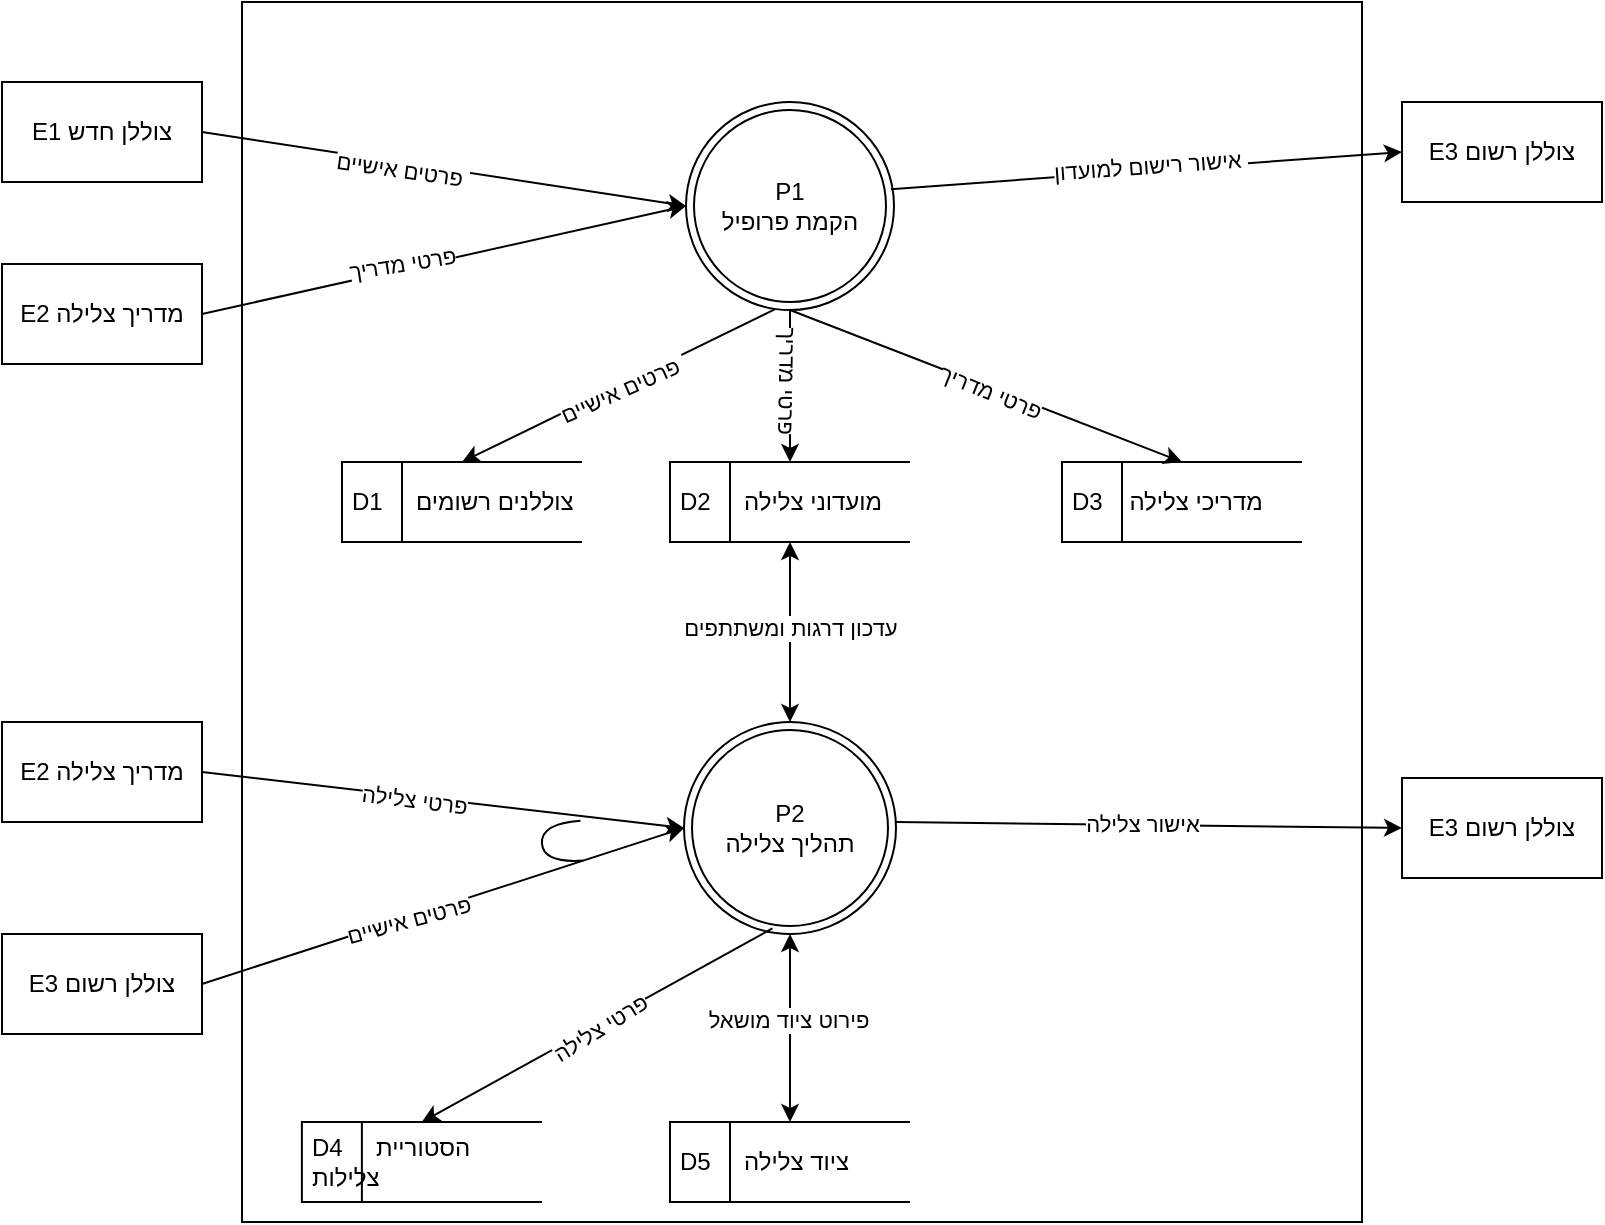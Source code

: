 <mxfile version="24.0.2" type="device" pages="2">
  <diagram name="Page-1" id="-UCn5nQuDjtqDQQbMB-X">
    <mxGraphModel dx="1687" dy="868" grid="1" gridSize="10" guides="1" tooltips="1" connect="1" arrows="1" fold="1" page="1" pageScale="1" pageWidth="827" pageHeight="1169" math="0" shadow="0">
      <root>
        <mxCell id="0" />
        <mxCell id="1" parent="0" />
        <mxCell id="4pds2H98Ex5HcxRLDDV_-26" value="" style="rounded=0;whiteSpace=wrap;html=1;" parent="1" vertex="1">
          <mxGeometry x="140" y="70" width="560" height="610" as="geometry" />
        </mxCell>
        <mxCell id="DQrcXs3wSmfXKR774hrH-3" value="E1 צוללן חדש" style="html=1;dashed=0;whiteSpace=wrap;" parent="1" vertex="1">
          <mxGeometry x="20" y="110" width="100" height="50" as="geometry" />
        </mxCell>
        <mxCell id="DQrcXs3wSmfXKR774hrH-4" value="E2 מדריך צלילה" style="html=1;dashed=0;whiteSpace=wrap;" parent="1" vertex="1">
          <mxGeometry x="20" y="201" width="100" height="50" as="geometry" />
        </mxCell>
        <mxCell id="DQrcXs3wSmfXKR774hrH-6" value="" style="endArrow=classic;html=1;rounded=0;exitX=1;exitY=0.5;exitDx=0;exitDy=0;entryX=0;entryY=0.5;entryDx=0;entryDy=0;" parent="1" source="DQrcXs3wSmfXKR774hrH-3" target="DQrcXs3wSmfXKR774hrH-13" edge="1">
          <mxGeometry width="50" height="50" relative="1" as="geometry">
            <mxPoint x="380" y="280" as="sourcePoint" />
            <mxPoint x="360" y="175" as="targetPoint" />
          </mxGeometry>
        </mxCell>
        <mxCell id="DQrcXs3wSmfXKR774hrH-8" value="פרטים אישיים&amp;nbsp;" style="edgeLabel;html=1;align=center;verticalAlign=middle;resizable=0;points=[];rotation=8;" parent="DQrcXs3wSmfXKR774hrH-6" vertex="1" connectable="0">
          <mxGeometry x="-0.387" y="-3" relative="1" as="geometry">
            <mxPoint x="26" y="4" as="offset" />
          </mxGeometry>
        </mxCell>
        <mxCell id="DQrcXs3wSmfXKR774hrH-7" value="" style="endArrow=classic;html=1;rounded=0;exitX=1;exitY=0.5;exitDx=0;exitDy=0;entryX=0;entryY=0.5;entryDx=0;entryDy=0;" parent="1" source="DQrcXs3wSmfXKR774hrH-4" target="DQrcXs3wSmfXKR774hrH-13" edge="1">
          <mxGeometry width="50" height="50" relative="1" as="geometry">
            <mxPoint x="380" y="280" as="sourcePoint" />
            <mxPoint x="345" y="175" as="targetPoint" />
          </mxGeometry>
        </mxCell>
        <mxCell id="DQrcXs3wSmfXKR774hrH-18" value="פרטי מדריך" style="edgeLabel;html=1;align=center;verticalAlign=middle;resizable=0;points=[];rotation=-9;" parent="DQrcXs3wSmfXKR774hrH-7" vertex="1" connectable="0">
          <mxGeometry x="-0.228" y="-1" relative="1" as="geometry">
            <mxPoint x="6" y="-5" as="offset" />
          </mxGeometry>
        </mxCell>
        <mxCell id="DQrcXs3wSmfXKR774hrH-11" value="D1&amp;nbsp; &amp;nbsp; &amp;nbsp;צוללנים רשומים" style="html=1;dashed=0;whiteSpace=wrap;shape=mxgraph.dfd.dataStoreID;align=left;spacingLeft=3;points=[[0,0],[0.5,0],[1,0],[0,0.5],[1,0.5],[0,1],[0.5,1],[1,1]];" parent="1" vertex="1">
          <mxGeometry x="190" y="300" width="120" height="40" as="geometry" />
        </mxCell>
        <mxCell id="DQrcXs3wSmfXKR774hrH-13" value="P1&lt;br style=&quot;border-color: var(--border-color);&quot;&gt;הקמת פרופיל" style="ellipse;shape=doubleEllipse;html=1;dashed=0;whiteSpace=wrap;aspect=fixed;" parent="1" vertex="1">
          <mxGeometry x="362" y="120" width="104" height="104" as="geometry" />
        </mxCell>
        <mxCell id="DQrcXs3wSmfXKR774hrH-14" value="" style="endArrow=classic;html=1;rounded=0;exitX=0.426;exitY=0.997;exitDx=0;exitDy=0;entryX=0.5;entryY=0;entryDx=0;entryDy=0;exitPerimeter=0;" parent="1" source="DQrcXs3wSmfXKR774hrH-13" target="DQrcXs3wSmfXKR774hrH-11" edge="1">
          <mxGeometry width="50" height="50" relative="1" as="geometry">
            <mxPoint x="330" y="280" as="sourcePoint" />
            <mxPoint x="380" y="230" as="targetPoint" />
          </mxGeometry>
        </mxCell>
        <mxCell id="DQrcXs3wSmfXKR774hrH-25" value="פרטים אישיים&amp;nbsp;" style="edgeLabel;html=1;align=center;verticalAlign=middle;resizable=0;points=[];rotation=-24;" parent="DQrcXs3wSmfXKR774hrH-14" vertex="1" connectable="0">
          <mxGeometry x="-0.008" y="2" relative="1" as="geometry">
            <mxPoint as="offset" />
          </mxGeometry>
        </mxCell>
        <mxCell id="DQrcXs3wSmfXKR774hrH-15" value="D3&amp;nbsp; &amp;nbsp; מדריכי צלילה" style="html=1;dashed=0;whiteSpace=wrap;shape=mxgraph.dfd.dataStoreID;align=left;spacingLeft=3;points=[[0,0],[0.5,0],[1,0],[0,0.5],[1,0.5],[0,1],[0.5,1],[1,1]];" parent="1" vertex="1">
          <mxGeometry x="550" y="300" width="120" height="40" as="geometry" />
        </mxCell>
        <mxCell id="DQrcXs3wSmfXKR774hrH-16" value="" style="endArrow=classic;html=1;rounded=0;entryX=0.5;entryY=0;entryDx=0;entryDy=0;exitX=0.5;exitY=1;exitDx=0;exitDy=0;" parent="1" source="DQrcXs3wSmfXKR774hrH-13" target="DQrcXs3wSmfXKR774hrH-15" edge="1">
          <mxGeometry width="50" height="50" relative="1" as="geometry">
            <mxPoint x="420" y="230" as="sourcePoint" />
            <mxPoint x="420" y="230" as="targetPoint" />
          </mxGeometry>
        </mxCell>
        <mxCell id="DQrcXs3wSmfXKR774hrH-26" value="פרטי מדריך" style="edgeLabel;html=1;align=center;verticalAlign=middle;resizable=0;points=[];rotation=22;" parent="DQrcXs3wSmfXKR774hrH-16" vertex="1" connectable="0">
          <mxGeometry x="0.027" y="-2" relative="1" as="geometry">
            <mxPoint as="offset" />
          </mxGeometry>
        </mxCell>
        <mxCell id="DQrcXs3wSmfXKR774hrH-19" value="E3 צוללן רשום" style="html=1;dashed=0;whiteSpace=wrap;" parent="1" vertex="1">
          <mxGeometry x="720" y="120" width="100" height="50" as="geometry" />
        </mxCell>
        <mxCell id="DQrcXs3wSmfXKR774hrH-21" value="" style="endArrow=classic;html=1;rounded=0;entryX=0;entryY=0.5;entryDx=0;entryDy=0;exitX=0.985;exitY=0.419;exitDx=0;exitDy=0;exitPerimeter=0;" parent="1" source="DQrcXs3wSmfXKR774hrH-13" target="DQrcXs3wSmfXKR774hrH-19" edge="1">
          <mxGeometry width="50" height="50" relative="1" as="geometry">
            <mxPoint x="470" y="170" as="sourcePoint" />
            <mxPoint x="516" y="130" as="targetPoint" />
          </mxGeometry>
        </mxCell>
        <mxCell id="DQrcXs3wSmfXKR774hrH-22" value="אישור רישום למועדון&amp;nbsp;" style="edgeLabel;html=1;align=center;verticalAlign=middle;resizable=0;points=[];rotation=-4;" parent="DQrcXs3wSmfXKR774hrH-21" vertex="1" connectable="0">
          <mxGeometry x="0.009" y="2" relative="1" as="geometry">
            <mxPoint as="offset" />
          </mxGeometry>
        </mxCell>
        <mxCell id="DQrcXs3wSmfXKR774hrH-23" value="D2&amp;nbsp; &amp;nbsp; &amp;nbsp;מועדוני צלילה" style="html=1;dashed=0;whiteSpace=wrap;shape=mxgraph.dfd.dataStoreID;align=left;spacingLeft=3;points=[[0,0],[0.5,0],[1,0],[0,0.5],[1,0.5],[0,1],[0.5,1],[1,1]];" parent="1" vertex="1">
          <mxGeometry x="354" y="300" width="120" height="40" as="geometry" />
        </mxCell>
        <mxCell id="DQrcXs3wSmfXKR774hrH-24" value="" style="endArrow=classic;html=1;rounded=0;exitX=0.5;exitY=1;exitDx=0;exitDy=0;entryX=0.5;entryY=0;entryDx=0;entryDy=0;" parent="1" source="DQrcXs3wSmfXKR774hrH-13" target="DQrcXs3wSmfXKR774hrH-23" edge="1">
          <mxGeometry width="50" height="50" relative="1" as="geometry">
            <mxPoint x="410" y="340" as="sourcePoint" />
            <mxPoint x="460" y="290" as="targetPoint" />
          </mxGeometry>
        </mxCell>
        <mxCell id="DQrcXs3wSmfXKR774hrH-27" value="פרטי מדריך" style="edgeLabel;html=1;align=center;verticalAlign=middle;resizable=0;points=[];rotation=91;" parent="DQrcXs3wSmfXKR774hrH-24" vertex="1" connectable="0">
          <mxGeometry x="-0.097" y="-1" relative="1" as="geometry">
            <mxPoint as="offset" />
          </mxGeometry>
        </mxCell>
        <mxCell id="DQrcXs3wSmfXKR774hrH-28" value="P2&lt;br&gt;תהליך צלילה" style="ellipse;shape=doubleEllipse;html=1;dashed=0;whiteSpace=wrap;aspect=fixed;" parent="1" vertex="1">
          <mxGeometry x="361" y="430" width="106" height="106" as="geometry" />
        </mxCell>
        <mxCell id="DQrcXs3wSmfXKR774hrH-29" value="E2 מדריך צלילה" style="html=1;dashed=0;whiteSpace=wrap;" parent="1" vertex="1">
          <mxGeometry x="20" y="430" width="100" height="50" as="geometry" />
        </mxCell>
        <mxCell id="DQrcXs3wSmfXKR774hrH-30" value="" style="endArrow=classic;html=1;rounded=0;exitX=1;exitY=0.5;exitDx=0;exitDy=0;entryX=0;entryY=0.5;entryDx=0;entryDy=0;" parent="1" source="DQrcXs3wSmfXKR774hrH-29" target="DQrcXs3wSmfXKR774hrH-28" edge="1">
          <mxGeometry width="50" height="50" relative="1" as="geometry">
            <mxPoint x="410" y="500" as="sourcePoint" />
            <mxPoint x="460" y="450" as="targetPoint" />
          </mxGeometry>
        </mxCell>
        <mxCell id="DQrcXs3wSmfXKR774hrH-31" value="פרטי צלילה" style="edgeLabel;html=1;align=center;verticalAlign=middle;resizable=0;points=[];rotation=7;" parent="DQrcXs3wSmfXKR774hrH-30" vertex="1" connectable="0">
          <mxGeometry x="-0.123" y="-1" relative="1" as="geometry">
            <mxPoint as="offset" />
          </mxGeometry>
        </mxCell>
        <mxCell id="DQrcXs3wSmfXKR774hrH-33" value="E3 צוללן רשום" style="html=1;dashed=0;whiteSpace=wrap;" parent="1" vertex="1">
          <mxGeometry x="20" y="536" width="100" height="50" as="geometry" />
        </mxCell>
        <mxCell id="DQrcXs3wSmfXKR774hrH-34" value="" style="endArrow=classic;html=1;rounded=0;exitX=1;exitY=0.5;exitDx=0;exitDy=0;entryX=0;entryY=0.5;entryDx=0;entryDy=0;" parent="1" source="DQrcXs3wSmfXKR774hrH-33" target="DQrcXs3wSmfXKR774hrH-28" edge="1">
          <mxGeometry width="50" height="50" relative="1" as="geometry">
            <mxPoint x="410" y="510" as="sourcePoint" />
            <mxPoint x="460" y="460" as="targetPoint" />
          </mxGeometry>
        </mxCell>
        <mxCell id="DQrcXs3wSmfXKR774hrH-35" value="פרטים אישיים" style="edgeLabel;html=1;align=center;verticalAlign=middle;resizable=0;points=[];rotation=-15;" parent="DQrcXs3wSmfXKR774hrH-34" vertex="1" connectable="0">
          <mxGeometry x="-0.147" y="-1" relative="1" as="geometry">
            <mxPoint as="offset" />
          </mxGeometry>
        </mxCell>
        <mxCell id="DQrcXs3wSmfXKR774hrH-37" value="" style="shape=requiredInterface;html=1;verticalLabelPosition=bottom;sketch=0;rotation=-184;" parent="1" vertex="1">
          <mxGeometry x="289.94" y="480" width="20.04" height="20" as="geometry" />
        </mxCell>
        <mxCell id="4pds2H98Ex5HcxRLDDV_-1" value="D4&amp;nbsp; &amp;nbsp; &amp;nbsp;הסטוריית צלילות" style="html=1;dashed=0;whiteSpace=wrap;shape=mxgraph.dfd.dataStoreID;align=left;spacingLeft=3;points=[[0,0],[0.5,0],[1,0],[0,0.5],[1,0.5],[0,1],[0.5,1],[1,1]];" parent="1" vertex="1">
          <mxGeometry x="169.94" y="630" width="120" height="40" as="geometry" />
        </mxCell>
        <mxCell id="4pds2H98Ex5HcxRLDDV_-2" value="" style="endArrow=classic;html=1;rounded=0;entryX=0.5;entryY=0;entryDx=0;entryDy=0;exitX=0.417;exitY=0.974;exitDx=0;exitDy=0;exitPerimeter=0;" parent="1" source="DQrcXs3wSmfXKR774hrH-28" target="4pds2H98Ex5HcxRLDDV_-1" edge="1">
          <mxGeometry width="50" height="50" relative="1" as="geometry">
            <mxPoint x="410" y="540" as="sourcePoint" />
            <mxPoint x="258" y="606" as="targetPoint" />
          </mxGeometry>
        </mxCell>
        <mxCell id="4pds2H98Ex5HcxRLDDV_-3" value="פרטי צלילה" style="edgeLabel;html=1;align=center;verticalAlign=middle;resizable=0;points=[];rotation=-32;" parent="4pds2H98Ex5HcxRLDDV_-2" vertex="1" connectable="0">
          <mxGeometry x="-0.008" y="2" relative="1" as="geometry">
            <mxPoint as="offset" />
          </mxGeometry>
        </mxCell>
        <mxCell id="4pds2H98Ex5HcxRLDDV_-7" value="E3 צוללן רשום" style="html=1;dashed=0;whiteSpace=wrap;" parent="1" vertex="1">
          <mxGeometry x="720" y="458" width="100" height="50" as="geometry" />
        </mxCell>
        <mxCell id="4pds2H98Ex5HcxRLDDV_-10" value="" style="endArrow=classic;html=1;rounded=0;exitX=1;exitY=0.5;exitDx=0;exitDy=0;entryX=0;entryY=0.5;entryDx=0;entryDy=0;" parent="1" target="4pds2H98Ex5HcxRLDDV_-7" edge="1">
          <mxGeometry width="50" height="50" relative="1" as="geometry">
            <mxPoint x="467" y="480" as="sourcePoint" />
            <mxPoint x="708" y="402" as="targetPoint" />
          </mxGeometry>
        </mxCell>
        <mxCell id="4pds2H98Ex5HcxRLDDV_-11" value="אישור צלילה" style="edgeLabel;html=1;align=center;verticalAlign=middle;resizable=0;points=[];rotation=0;" parent="4pds2H98Ex5HcxRLDDV_-10" vertex="1" connectable="0">
          <mxGeometry x="-0.147" y="-1" relative="1" as="geometry">
            <mxPoint x="15" y="-2" as="offset" />
          </mxGeometry>
        </mxCell>
        <mxCell id="4pds2H98Ex5HcxRLDDV_-13" value="D5&amp;nbsp; &amp;nbsp; &amp;nbsp;ציוד צלילה" style="html=1;dashed=0;whiteSpace=wrap;shape=mxgraph.dfd.dataStoreID;align=left;spacingLeft=3;points=[[0,0],[0.5,0],[1,0],[0,0.5],[1,0.5],[0,1],[0.5,1],[1,1]];" parent="1" vertex="1">
          <mxGeometry x="354" y="630" width="120" height="40" as="geometry" />
        </mxCell>
        <mxCell id="4pds2H98Ex5HcxRLDDV_-15" value="" style="endArrow=classic;html=1;rounded=0;exitX=0.5;exitY=1;exitDx=0;exitDy=0;entryX=0.5;entryY=0;entryDx=0;entryDy=0;startArrow=classic;startFill=1;" parent="1" source="DQrcXs3wSmfXKR774hrH-28" target="4pds2H98Ex5HcxRLDDV_-13" edge="1">
          <mxGeometry width="50" height="50" relative="1" as="geometry">
            <mxPoint x="420" y="540" as="sourcePoint" />
            <mxPoint x="420" y="610" as="targetPoint" />
          </mxGeometry>
        </mxCell>
        <mxCell id="4pds2H98Ex5HcxRLDDV_-16" value="פירוט ציוד מושאל" style="edgeLabel;html=1;align=center;verticalAlign=middle;resizable=0;points=[];rotation=0;" parent="4pds2H98Ex5HcxRLDDV_-15" vertex="1" connectable="0">
          <mxGeometry x="-0.097" y="-1" relative="1" as="geometry">
            <mxPoint as="offset" />
          </mxGeometry>
        </mxCell>
        <mxCell id="4pds2H98Ex5HcxRLDDV_-23" value="" style="endArrow=classic;startArrow=classic;html=1;rounded=0;entryX=0.5;entryY=1;entryDx=0;entryDy=0;exitX=0.5;exitY=0;exitDx=0;exitDy=0;" parent="1" source="DQrcXs3wSmfXKR774hrH-28" target="DQrcXs3wSmfXKR774hrH-23" edge="1">
          <mxGeometry width="50" height="50" relative="1" as="geometry">
            <mxPoint x="410" y="410" as="sourcePoint" />
            <mxPoint x="460" y="360" as="targetPoint" />
          </mxGeometry>
        </mxCell>
        <mxCell id="4pds2H98Ex5HcxRLDDV_-24" value="עדכון דרגות ומשתתפים" style="edgeLabel;html=1;align=center;verticalAlign=middle;resizable=0;points=[];" parent="4pds2H98Ex5HcxRLDDV_-23" vertex="1" connectable="0">
          <mxGeometry x="0.053" relative="1" as="geometry">
            <mxPoint as="offset" />
          </mxGeometry>
        </mxCell>
      </root>
    </mxGraphModel>
  </diagram>
  <diagram id="Hqu8msJAzEEMdLo91YuP" name="Page-2">
    <mxGraphModel dx="608" dy="736" grid="1" gridSize="10" guides="1" tooltips="1" connect="1" arrows="1" fold="1" page="1" pageScale="1" pageWidth="827" pageHeight="1169" math="0" shadow="0">
      <root>
        <mxCell id="0" />
        <mxCell id="1" parent="0" />
        <mxCell id="awyo337Vnl0du5oHOdpw-1" value="P1 תהליך הרשמה" style="ellipse;whiteSpace=wrap;html=1;aspect=fixed;" parent="1" vertex="1">
          <mxGeometry x="374" y="40" width="100" height="100" as="geometry" />
        </mxCell>
        <mxCell id="awyo337Vnl0du5oHOdpw-2" value="E1 צוללן חדש" style="rounded=0;whiteSpace=wrap;html=1;" parent="1" vertex="1">
          <mxGeometry x="20" y="40" width="120" height="40" as="geometry" />
        </mxCell>
        <mxCell id="dw5YINr4cFHAzQWnVFhv-3" value="" style="endArrow=classic;html=1;rounded=0;exitX=1;exitY=0.5;exitDx=0;exitDy=0;entryX=0;entryY=0.5;entryDx=0;entryDy=0;" parent="1" source="awyo337Vnl0du5oHOdpw-2" target="awyo337Vnl0du5oHOdpw-1" edge="1">
          <mxGeometry width="50" height="50" relative="1" as="geometry">
            <mxPoint x="400" y="260" as="sourcePoint" />
            <mxPoint x="450" y="210" as="targetPoint" />
          </mxGeometry>
        </mxCell>
        <mxCell id="dw5YINr4cFHAzQWnVFhv-4" value="פרטים אישיים להרשמה" style="edgeLabel;html=1;align=center;verticalAlign=middle;resizable=0;points=[];rotation=6;" parent="dw5YINr4cFHAzQWnVFhv-3" vertex="1" connectable="0">
          <mxGeometry x="0.001" y="1" relative="1" as="geometry">
            <mxPoint y="1" as="offset" />
          </mxGeometry>
        </mxCell>
        <mxCell id="obOX0hmDDAqqlDlY-XDz-1" value="D1&lt;span style=&quot;white-space: pre;&quot;&gt;&#x9;&lt;/span&gt;&amp;nbsp; &amp;nbsp;צוללנים&amp;nbsp; רשומים" style="html=1;dashed=0;whiteSpace=wrap;shape=mxgraph.dfd.dataStoreID;align=left;spacingLeft=3;points=[[0,0],[0.5,0],[1,0],[0,0.5],[1,0.5],[0,1],[0.5,1],[1,1]];" parent="1" vertex="1">
          <mxGeometry x="230" y="200" width="130" height="30" as="geometry" />
        </mxCell>
        <mxCell id="obOX0hmDDAqqlDlY-XDz-2" value="" style="endArrow=classic;html=1;rounded=0;exitX=0;exitY=1;exitDx=0;exitDy=0;entryX=0.5;entryY=0;entryDx=0;entryDy=0;" parent="1" source="awyo337Vnl0du5oHOdpw-1" target="obOX0hmDDAqqlDlY-XDz-1" edge="1">
          <mxGeometry width="50" height="50" relative="1" as="geometry">
            <mxPoint x="400" y="260" as="sourcePoint" />
            <mxPoint x="450" y="210" as="targetPoint" />
          </mxGeometry>
        </mxCell>
        <mxCell id="obOX0hmDDAqqlDlY-XDz-3" value="E2 צוללן רשום" style="rounded=0;whiteSpace=wrap;html=1;" parent="1" vertex="1">
          <mxGeometry x="720" y="40" width="120" height="40" as="geometry" />
        </mxCell>
        <mxCell id="obOX0hmDDAqqlDlY-XDz-4" value="" style="endArrow=classic;html=1;rounded=0;exitX=1;exitY=0.5;exitDx=0;exitDy=0;entryX=0;entryY=0.5;entryDx=0;entryDy=0;" parent="1" source="awyo337Vnl0du5oHOdpw-1" target="obOX0hmDDAqqlDlY-XDz-3" edge="1">
          <mxGeometry width="50" height="50" relative="1" as="geometry">
            <mxPoint x="400" y="260" as="sourcePoint" />
            <mxPoint x="450" y="210" as="targetPoint" />
          </mxGeometry>
        </mxCell>
        <mxCell id="obOX0hmDDAqqlDlY-XDz-5" value="P2 איתור מועדון צלילה" style="ellipse;whiteSpace=wrap;html=1;aspect=fixed;" parent="1" vertex="1">
          <mxGeometry x="366" y="250" width="116" height="116" as="geometry" />
        </mxCell>
        <mxCell id="obOX0hmDDAqqlDlY-XDz-6" value="D2&amp;nbsp; &amp;nbsp; &amp;nbsp;מאגר מועדוני צלילה" style="html=1;dashed=0;whiteSpace=wrap;shape=mxgraph.dfd.dataStoreID;align=left;spacingLeft=3;points=[[0,0],[0.5,0],[1,0],[0,0.5],[1,0.5],[0,1],[0.5,1],[1,1]];" parent="1" vertex="1">
          <mxGeometry x="170" y="410" width="130" height="30" as="geometry" />
        </mxCell>
        <mxCell id="obOX0hmDDAqqlDlY-XDz-7" value="E2 צוללן רשום" style="rounded=0;whiteSpace=wrap;html=1;" parent="1" vertex="1">
          <mxGeometry x="20" y="260" width="120" height="40" as="geometry" />
        </mxCell>
        <mxCell id="obOX0hmDDAqqlDlY-XDz-8" value="" style="endArrow=classic;html=1;rounded=0;entryX=0;entryY=0.5;entryDx=0;entryDy=0;" parent="1" target="obOX0hmDDAqqlDlY-XDz-5" edge="1">
          <mxGeometry width="50" height="50" relative="1" as="geometry">
            <mxPoint x="140" y="280" as="sourcePoint" />
            <mxPoint x="340" y="330" as="targetPoint" />
          </mxGeometry>
        </mxCell>
        <mxCell id="obOX0hmDDAqqlDlY-XDz-9" value="קריוטריונים&amp;nbsp;" style="edgeLabel;html=1;align=center;verticalAlign=middle;resizable=0;points=[];rotation=6;" parent="obOX0hmDDAqqlDlY-XDz-8" vertex="1" connectable="0">
          <mxGeometry x="0.001" y="1" relative="1" as="geometry">
            <mxPoint y="1" as="offset" />
          </mxGeometry>
        </mxCell>
        <mxCell id="obOX0hmDDAqqlDlY-XDz-11" value="" style="endArrow=classic;html=1;rounded=0;exitX=0.5;exitY=0;exitDx=0;exitDy=0;entryX=0;entryY=1;entryDx=0;entryDy=0;" parent="1" source="obOX0hmDDAqqlDlY-XDz-6" target="obOX0hmDDAqqlDlY-XDz-5" edge="1">
          <mxGeometry width="50" height="50" relative="1" as="geometry">
            <mxPoint x="400" y="260" as="sourcePoint" />
            <mxPoint x="450" y="210" as="targetPoint" />
          </mxGeometry>
        </mxCell>
        <mxCell id="dWzo7P3Hzhj5_TmsDCrT-5" value="מועדונים אופציונליים&amp;nbsp;" style="edgeLabel;html=1;align=center;verticalAlign=middle;resizable=0;points=[];" parent="obOX0hmDDAqqlDlY-XDz-11" vertex="1" connectable="0">
          <mxGeometry x="-0.018" y="-1" relative="1" as="geometry">
            <mxPoint as="offset" />
          </mxGeometry>
        </mxCell>
        <mxCell id="obOX0hmDDAqqlDlY-XDz-12" value="E2 צוללן רשום" style="rounded=0;whiteSpace=wrap;html=1;" parent="1" vertex="1">
          <mxGeometry x="720" y="270" width="120" height="40" as="geometry" />
        </mxCell>
        <mxCell id="obOX0hmDDAqqlDlY-XDz-13" value="" style="endArrow=classic;html=1;rounded=0;entryX=0;entryY=0.5;entryDx=0;entryDy=0;exitX=1;exitY=0.5;exitDx=0;exitDy=0;" parent="1" source="obOX0hmDDAqqlDlY-XDz-5" target="obOX0hmDDAqqlDlY-XDz-12" edge="1">
          <mxGeometry width="50" height="50" relative="1" as="geometry">
            <mxPoint x="520" y="338" as="sourcePoint" />
            <mxPoint x="708" y="338" as="targetPoint" />
          </mxGeometry>
        </mxCell>
        <mxCell id="obOX0hmDDAqqlDlY-XDz-14" value="פרטי מועדון נבחר" style="edgeLabel;html=1;align=center;verticalAlign=middle;resizable=0;points=[];rotation=-3;" parent="obOX0hmDDAqqlDlY-XDz-13" vertex="1" connectable="0">
          <mxGeometry x="0.001" y="1" relative="1" as="geometry">
            <mxPoint y="1" as="offset" />
          </mxGeometry>
        </mxCell>
        <mxCell id="YMXn2obzmGbNSlz5D5Mc-1" value="P3 רישום מדריך למועדון" style="ellipse;whiteSpace=wrap;html=1;aspect=fixed;" parent="1" vertex="1">
          <mxGeometry x="362" y="461" width="124" height="124" as="geometry" />
        </mxCell>
        <mxCell id="9_CTltzmbm_fO5QDI4uG-1" value="E3 מדריך צלילה" style="html=1;dashed=0;whiteSpace=wrap;" parent="1" vertex="1">
          <mxGeometry x="70" y="498" width="100" height="50" as="geometry" />
        </mxCell>
        <mxCell id="54mGcJePShkhoBTlmp3v-1" value="D3&amp;nbsp; &amp;nbsp; מדריכי צלילה" style="html=1;dashed=0;whiteSpace=wrap;shape=mxgraph.dfd.dataStoreID;align=left;spacingLeft=3;points=[[0,0],[0.5,0],[1,0],[0,0.5],[1,0.5],[0,1],[0.5,1],[1,1]];" parent="1" vertex="1">
          <mxGeometry x="254" y="650" width="120" height="30" as="geometry" />
        </mxCell>
        <mxCell id="54mGcJePShkhoBTlmp3v-2" value="D2&amp;nbsp; &amp;nbsp; &amp;nbsp;מאגר מועדוני צלילה" style="html=1;dashed=0;whiteSpace=wrap;shape=mxgraph.dfd.dataStoreID;align=left;spacingLeft=3;points=[[0,0],[0.5,0],[1,0],[0,0.5],[1,0.5],[0,1],[0.5,1],[1,1]];" parent="1" vertex="1">
          <mxGeometry x="410" y="650" width="130" height="30" as="geometry" />
        </mxCell>
        <mxCell id="54mGcJePShkhoBTlmp3v-3" value="" style="endArrow=classic;html=1;rounded=0;exitX=1;exitY=0.5;exitDx=0;exitDy=0;entryX=0;entryY=0.5;entryDx=0;entryDy=0;" parent="1" source="9_CTltzmbm_fO5QDI4uG-1" target="YMXn2obzmGbNSlz5D5Mc-1" edge="1">
          <mxGeometry width="50" height="50" relative="1" as="geometry">
            <mxPoint x="245" y="420" as="sourcePoint" />
            <mxPoint x="393" y="359" as="targetPoint" />
          </mxGeometry>
        </mxCell>
        <mxCell id="54mGcJePShkhoBTlmp3v-5" value="תאריך תחילה / סיום עבודה" style="edgeLabel;html=1;align=center;verticalAlign=middle;resizable=0;points=[];" parent="54mGcJePShkhoBTlmp3v-3" vertex="1" connectable="0">
          <mxGeometry x="-0.079" y="-5" relative="1" as="geometry">
            <mxPoint y="-5" as="offset" />
          </mxGeometry>
        </mxCell>
        <mxCell id="54mGcJePShkhoBTlmp3v-4" value="" style="endArrow=classic;html=1;rounded=0;entryX=0.5;entryY=0;entryDx=0;entryDy=0;exitX=0.735;exitY=0.937;exitDx=0;exitDy=0;exitPerimeter=0;" parent="1" source="YMXn2obzmGbNSlz5D5Mc-1" target="54mGcJePShkhoBTlmp3v-2" edge="1">
          <mxGeometry width="50" height="50" relative="1" as="geometry">
            <mxPoint x="450" y="590" as="sourcePoint" />
            <mxPoint x="372" y="533" as="targetPoint" />
          </mxGeometry>
        </mxCell>
        <mxCell id="dWzo7P3Hzhj5_TmsDCrT-3" value="פרטי מדריך" style="edgeLabel;html=1;align=center;verticalAlign=middle;resizable=0;points=[];" parent="54mGcJePShkhoBTlmp3v-4" vertex="1" connectable="0">
          <mxGeometry x="-0.271" y="3" relative="1" as="geometry">
            <mxPoint as="offset" />
          </mxGeometry>
        </mxCell>
        <mxCell id="9SYaJ5GZDD5_fb-dtg7J-1" value="" style="endArrow=classic;html=1;rounded=0;exitX=0.44;exitY=-0.08;exitDx=0;exitDy=0;entryX=0;entryY=1;entryDx=0;entryDy=0;exitPerimeter=0;" parent="1" source="54mGcJePShkhoBTlmp3v-1" target="YMXn2obzmGbNSlz5D5Mc-1" edge="1">
          <mxGeometry width="50" height="50" relative="1" as="geometry">
            <mxPoint x="270" y="650" as="sourcePoint" />
            <mxPoint x="321" y="715" as="targetPoint" />
          </mxGeometry>
        </mxCell>
        <mxCell id="9SYaJ5GZDD5_fb-dtg7J-2" value="פרטי מדריך" style="edgeLabel;html=1;align=center;verticalAlign=middle;resizable=0;points=[];" parent="9SYaJ5GZDD5_fb-dtg7J-1" vertex="1" connectable="0">
          <mxGeometry x="-0.026" y="1" relative="1" as="geometry">
            <mxPoint as="offset" />
          </mxGeometry>
        </mxCell>
        <mxCell id="dWzo7P3Hzhj5_TmsDCrT-4" value="" style="shape=requiredInterface;html=1;verticalLabelPosition=bottom;sketch=0;rotation=-206;" parent="1" vertex="1">
          <mxGeometry x="332.24" y="524.48" width="10" height="75.25" as="geometry" />
        </mxCell>
        <mxCell id="dWzo7P3Hzhj5_TmsDCrT-6" value="" style="shape=requiredInterface;html=1;verticalLabelPosition=bottom;sketch=0;rotation=-206;" parent="1" vertex="1">
          <mxGeometry x="320.05" y="300.51" width="10" height="65.25" as="geometry" />
        </mxCell>
        <mxCell id="dWzo7P3Hzhj5_TmsDCrT-7" value="P4 הרשמה לצלילה" style="ellipse;whiteSpace=wrap;html=1;aspect=fixed;" parent="1" vertex="1">
          <mxGeometry x="342.24" y="760" width="124" height="124" as="geometry" />
        </mxCell>
        <mxCell id="69B2doPXkb9lIDncG5Fp-1" value="E3 מדריך צלילה" style="html=1;dashed=0;whiteSpace=wrap;" parent="1" vertex="1">
          <mxGeometry x="60" y="790" width="100" height="50" as="geometry" />
        </mxCell>
        <mxCell id="69B2doPXkb9lIDncG5Fp-3" value="" style="endArrow=classic;html=1;rounded=0;exitX=1;exitY=0.5;exitDx=0;exitDy=0;" parent="1" source="69B2doPXkb9lIDncG5Fp-1" edge="1">
          <mxGeometry width="50" height="50" relative="1" as="geometry">
            <mxPoint x="400" y="740" as="sourcePoint" />
            <mxPoint x="340" y="820" as="targetPoint" />
          </mxGeometry>
        </mxCell>
        <mxCell id="69B2doPXkb9lIDncG5Fp-4" value="פרטי צלילה" style="edgeLabel;html=1;align=center;verticalAlign=middle;resizable=0;points=[];rotation=5;" parent="69B2doPXkb9lIDncG5Fp-3" vertex="1" connectable="0">
          <mxGeometry x="0.019" y="1" relative="1" as="geometry">
            <mxPoint as="offset" />
          </mxGeometry>
        </mxCell>
        <mxCell id="UOVmDvRNfw-tq-aGBh5F-1" value="D4&amp;nbsp; &amp;nbsp; &amp;nbsp;הסטוריית צלילות" style="html=1;dashed=0;whiteSpace=wrap;shape=mxgraph.dfd.dataStoreID;align=left;spacingLeft=3;points=[[0,0],[0.5,0],[1,0],[0,0.5],[1,0.5],[0,1],[0.5,1],[1,1]];" parent="1" vertex="1">
          <mxGeometry x="420" y="920" width="120" height="30" as="geometry" />
        </mxCell>
        <mxCell id="RQUNiY3vTDQJAJbDcXnl-1" value="" style="endArrow=classic;html=1;rounded=0;exitX=1;exitY=1;exitDx=0;exitDy=0;entryX=0.5;entryY=0;entryDx=0;entryDy=0;" parent="1" source="dWzo7P3Hzhj5_TmsDCrT-7" target="UOVmDvRNfw-tq-aGBh5F-1" edge="1">
          <mxGeometry width="50" height="50" relative="1" as="geometry">
            <mxPoint x="400" y="940" as="sourcePoint" />
            <mxPoint x="450" y="890" as="targetPoint" />
          </mxGeometry>
        </mxCell>
        <mxCell id="RQUNiY3vTDQJAJbDcXnl-10" value="הצלילה" style="edgeLabel;html=1;align=center;verticalAlign=middle;resizable=0;points=[];" parent="RQUNiY3vTDQJAJbDcXnl-1" vertex="1" connectable="0">
          <mxGeometry x="-0.217" relative="1" as="geometry">
            <mxPoint x="5" y="3" as="offset" />
          </mxGeometry>
        </mxCell>
        <mxCell id="RQUNiY3vTDQJAJbDcXnl-2" value="D2&amp;nbsp; &amp;nbsp; &amp;nbsp;מאגר מועדוני צלילה" style="html=1;dashed=0;whiteSpace=wrap;shape=mxgraph.dfd.dataStoreID;align=left;spacingLeft=3;points=[[0,0],[0.5,0],[1,0],[0,0.5],[1,0.5],[0,1],[0.5,1],[1,1]];" parent="1" vertex="1">
          <mxGeometry x="190.05" y="920" width="130" height="30" as="geometry" />
        </mxCell>
        <mxCell id="RQUNiY3vTDQJAJbDcXnl-3" value="" style="endArrow=classic;html=1;rounded=0;exitX=0.5;exitY=0;exitDx=0;exitDy=0;entryX=0;entryY=1;entryDx=0;entryDy=0;" parent="1" source="RQUNiY3vTDQJAJbDcXnl-2" target="dWzo7P3Hzhj5_TmsDCrT-7" edge="1">
          <mxGeometry width="50" height="50" relative="1" as="geometry">
            <mxPoint x="160.0" y="914.16" as="sourcePoint" />
            <mxPoint x="353.031" y="860.001" as="targetPoint" />
          </mxGeometry>
        </mxCell>
        <mxCell id="RQUNiY3vTDQJAJbDcXnl-4" value="פרטי מועדון" style="edgeLabel;html=1;align=center;verticalAlign=middle;resizable=0;points=[];" parent="RQUNiY3vTDQJAJbDcXnl-3" vertex="1" connectable="0">
          <mxGeometry x="0.041" y="-2" relative="1" as="geometry">
            <mxPoint y="-1" as="offset" />
          </mxGeometry>
        </mxCell>
        <mxCell id="RQUNiY3vTDQJAJbDcXnl-6" value="DFD 1.2" style="text;html=1;align=center;verticalAlign=middle;resizable=0;points=[];autosize=1;strokeColor=none;fillColor=none;" parent="1" vertex="1">
          <mxGeometry x="369.24" y="708" width="70" height="30" as="geometry" />
        </mxCell>
        <mxCell id="RQUNiY3vTDQJAJbDcXnl-8" value="P5 תהליך חתימה" style="ellipse;whiteSpace=wrap;html=1;aspect=fixed;" parent="1" vertex="1">
          <mxGeometry x="342.24" y="1045" width="124" height="124" as="geometry" />
        </mxCell>
        <mxCell id="RQUNiY3vTDQJAJbDcXnl-11" value="E3 מדריך צלילה" style="html=1;dashed=0;whiteSpace=wrap;" parent="1" vertex="1">
          <mxGeometry x="690" y="797" width="100" height="50" as="geometry" />
        </mxCell>
        <mxCell id="RQUNiY3vTDQJAJbDcXnl-12" value="" style="endArrow=classic;html=1;rounded=0;exitX=1;exitY=0.5;exitDx=0;exitDy=0;entryX=0;entryY=0.5;entryDx=0;entryDy=0;" parent="1" source="dWzo7P3Hzhj5_TmsDCrT-7" target="RQUNiY3vTDQJAJbDcXnl-11" edge="1">
          <mxGeometry width="50" height="50" relative="1" as="geometry">
            <mxPoint x="486" y="812.5" as="sourcePoint" />
            <mxPoint x="666" y="817.5" as="targetPoint" />
          </mxGeometry>
        </mxCell>
        <mxCell id="RQUNiY3vTDQJAJbDcXnl-13" value="אישור צלילה" style="edgeLabel;html=1;align=center;verticalAlign=middle;resizable=0;points=[];rotation=-1;" parent="RQUNiY3vTDQJAJbDcXnl-12" vertex="1" connectable="0">
          <mxGeometry x="0.019" y="1" relative="1" as="geometry">
            <mxPoint as="offset" />
          </mxGeometry>
        </mxCell>
        <mxCell id="jRw1VkyeIT_r81VmAzt7-2" value="E2 צוללן רשום" style="rounded=0;whiteSpace=wrap;html=1;" vertex="1" parent="1">
          <mxGeometry x="60" y="1080" width="120" height="40" as="geometry" />
        </mxCell>
        <mxCell id="jRw1VkyeIT_r81VmAzt7-4" value="D4&amp;nbsp; &amp;nbsp; &amp;nbsp;הסטוריית צלילות" style="html=1;dashed=0;whiteSpace=wrap;shape=mxgraph.dfd.dataStoreID;align=left;spacingLeft=3;points=[[0,0],[0.5,0],[1,0],[0,0.5],[1,0.5],[0,1],[0.5,1],[1,1]];" vertex="1" parent="1">
          <mxGeometry x="439.24" y="1250" width="120" height="30" as="geometry" />
        </mxCell>
        <mxCell id="jRw1VkyeIT_r81VmAzt7-5" value="" style="endArrow=classic;html=1;rounded=0;entryX=0.5;entryY=0;entryDx=0;entryDy=0;exitX=1;exitY=1;exitDx=0;exitDy=0;" edge="1" parent="1" source="RQUNiY3vTDQJAJbDcXnl-8" target="jRw1VkyeIT_r81VmAzt7-4">
          <mxGeometry width="50" height="50" relative="1" as="geometry">
            <mxPoint x="290" y="1190" as="sourcePoint" />
            <mxPoint x="340" y="1140" as="targetPoint" />
          </mxGeometry>
        </mxCell>
        <mxCell id="jRw1VkyeIT_r81VmAzt7-6" value="חתימה עם חותמת זמן" style="edgeLabel;html=1;align=center;verticalAlign=middle;resizable=0;points=[];" vertex="1" connectable="0" parent="jRw1VkyeIT_r81VmAzt7-5">
          <mxGeometry x="0.06" y="1" relative="1" as="geometry">
            <mxPoint as="offset" />
          </mxGeometry>
        </mxCell>
        <mxCell id="jRw1VkyeIT_r81VmAzt7-8" value="" style="endArrow=classic;html=1;rounded=0;exitX=1;exitY=0.5;exitDx=0;exitDy=0;entryX=0;entryY=0.5;entryDx=0;entryDy=0;" edge="1" parent="1" source="jRw1VkyeIT_r81VmAzt7-2" target="RQUNiY3vTDQJAJbDcXnl-8">
          <mxGeometry width="50" height="50" relative="1" as="geometry">
            <mxPoint x="290" y="1190" as="sourcePoint" />
            <mxPoint x="340" y="1140" as="targetPoint" />
          </mxGeometry>
        </mxCell>
        <mxCell id="jRw1VkyeIT_r81VmAzt7-9" value="חתימה" style="edgeLabel;html=1;align=center;verticalAlign=middle;resizable=0;points=[];" vertex="1" connectable="0" parent="jRw1VkyeIT_r81VmAzt7-8">
          <mxGeometry x="0.134" y="1" relative="1" as="geometry">
            <mxPoint as="offset" />
          </mxGeometry>
        </mxCell>
        <mxCell id="jRw1VkyeIT_r81VmAzt7-10" value="D2&amp;nbsp; &amp;nbsp; &amp;nbsp;מאגר מועדוני צלילה" style="html=1;dashed=0;whiteSpace=wrap;shape=mxgraph.dfd.dataStoreID;align=left;spacingLeft=3;points=[[0,0],[0.5,0],[1,0],[0,0.5],[1,0.5],[0,1],[0.5,1],[1,1]];" vertex="1" parent="1">
          <mxGeometry x="230" y="1250" width="130" height="30" as="geometry" />
        </mxCell>
        <mxCell id="jRw1VkyeIT_r81VmAzt7-11" value="" style="endArrow=classic;html=1;rounded=0;exitX=0.5;exitY=0;exitDx=0;exitDy=0;entryX=0;entryY=1;entryDx=0;entryDy=0;" edge="1" parent="1" source="jRw1VkyeIT_r81VmAzt7-10" target="RQUNiY3vTDQJAJbDcXnl-8">
          <mxGeometry width="50" height="50" relative="1" as="geometry">
            <mxPoint x="290" y="1190" as="sourcePoint" />
            <mxPoint x="340" y="1140" as="targetPoint" />
          </mxGeometry>
        </mxCell>
        <mxCell id="jRw1VkyeIT_r81VmAzt7-12" value="חתימת מועדון צלילה" style="edgeLabel;html=1;align=center;verticalAlign=middle;resizable=0;points=[];" vertex="1" connectable="0" parent="jRw1VkyeIT_r81VmAzt7-11">
          <mxGeometry x="-0.22" y="1" relative="1" as="geometry">
            <mxPoint x="1" as="offset" />
          </mxGeometry>
        </mxCell>
        <mxCell id="jRw1VkyeIT_r81VmAzt7-13" value="P6 השאלת ציוד צלילה" style="ellipse;whiteSpace=wrap;html=1;aspect=fixed;" vertex="1" parent="1">
          <mxGeometry x="342.24" y="1360" width="124" height="124" as="geometry" />
        </mxCell>
        <mxCell id="jRw1VkyeIT_r81VmAzt7-14" value="D5&amp;nbsp; &amp;nbsp; &amp;nbsp;רשימת ציוד להשאלה&amp;nbsp; &amp;nbsp;" style="html=1;dashed=0;whiteSpace=wrap;shape=mxgraph.dfd.dataStoreID;align=left;spacingLeft=3;points=[[0,0],[0.5,0],[1,0],[0,0.5],[1,0.5],[0,1],[0.5,1],[1,1]];" vertex="1" parent="1">
          <mxGeometry x="220" y="1590" width="140" height="30" as="geometry" />
        </mxCell>
        <mxCell id="jRw1VkyeIT_r81VmAzt7-15" value="" style="endArrow=classic;html=1;rounded=0;entryX=0;entryY=1;entryDx=0;entryDy=0;exitX=0.5;exitY=0;exitDx=0;exitDy=0;" edge="1" parent="1" source="jRw1VkyeIT_r81VmAzt7-14" target="jRw1VkyeIT_r81VmAzt7-13">
          <mxGeometry width="50" height="50" relative="1" as="geometry">
            <mxPoint x="290" y="1690" as="sourcePoint" />
            <mxPoint x="340" y="1640" as="targetPoint" />
          </mxGeometry>
        </mxCell>
        <mxCell id="jRw1VkyeIT_r81VmAzt7-16" value="ציוד להשאלה" style="edgeLabel;html=1;align=center;verticalAlign=middle;resizable=0;points=[];" vertex="1" connectable="0" parent="jRw1VkyeIT_r81VmAzt7-15">
          <mxGeometry x="-0.131" y="-4" relative="1" as="geometry">
            <mxPoint as="offset" />
          </mxGeometry>
        </mxCell>
        <mxCell id="jRw1VkyeIT_r81VmAzt7-17" value="E2 צוללן רשום" style="rounded=0;whiteSpace=wrap;html=1;" vertex="1" parent="1">
          <mxGeometry x="70.05" y="1420" width="120" height="40" as="geometry" />
        </mxCell>
        <mxCell id="jRw1VkyeIT_r81VmAzt7-18" value="" style="endArrow=classic;html=1;rounded=0;exitX=1;exitY=0.5;exitDx=0;exitDy=0;entryX=-0.034;entryY=0.613;entryDx=0;entryDy=0;entryPerimeter=0;" edge="1" parent="1" source="jRw1VkyeIT_r81VmAzt7-17" target="jRw1VkyeIT_r81VmAzt7-13">
          <mxGeometry width="50" height="50" relative="1" as="geometry">
            <mxPoint x="210" y="1490" as="sourcePoint" />
            <mxPoint x="260" y="1440" as="targetPoint" />
          </mxGeometry>
        </mxCell>
        <mxCell id="jRw1VkyeIT_r81VmAzt7-19" value="רשימת ציוד נדרש&amp;nbsp;" style="edgeLabel;html=1;align=center;verticalAlign=middle;resizable=0;points=[];" vertex="1" connectable="0" parent="jRw1VkyeIT_r81VmAzt7-18">
          <mxGeometry x="0.392" y="2" relative="1" as="geometry">
            <mxPoint x="-35" as="offset" />
          </mxGeometry>
        </mxCell>
        <mxCell id="jRw1VkyeIT_r81VmAzt7-20" value="D4&amp;nbsp; &amp;nbsp; &amp;nbsp;הסטוריית צלילות" style="html=1;dashed=0;whiteSpace=wrap;shape=mxgraph.dfd.dataStoreID;align=left;spacingLeft=3;points=[[0,0],[0.5,0],[1,0],[0,0.5],[1,0.5],[0,1],[0.5,1],[1,1]];" vertex="1" parent="1">
          <mxGeometry x="439.24" y="1590" width="120" height="30" as="geometry" />
        </mxCell>
        <mxCell id="jRw1VkyeIT_r81VmAzt7-21" value="" style="endArrow=classic;html=1;rounded=0;exitX=1;exitY=1;exitDx=0;exitDy=0;entryX=0.631;entryY=0.067;entryDx=0;entryDy=0;entryPerimeter=0;" edge="1" parent="1" source="jRw1VkyeIT_r81VmAzt7-13" target="jRw1VkyeIT_r81VmAzt7-20">
          <mxGeometry width="50" height="50" relative="1" as="geometry">
            <mxPoint x="400" y="1490" as="sourcePoint" />
            <mxPoint x="450" y="1440" as="targetPoint" />
          </mxGeometry>
        </mxCell>
        <mxCell id="jRw1VkyeIT_r81VmAzt7-22" value="רשימת ציוד שהושאל +הערות" style="edgeLabel;html=1;align=center;verticalAlign=middle;resizable=0;points=[];" vertex="1" connectable="0" parent="jRw1VkyeIT_r81VmAzt7-21">
          <mxGeometry x="0.299" y="2" relative="1" as="geometry">
            <mxPoint as="offset" />
          </mxGeometry>
        </mxCell>
        <mxCell id="jRw1VkyeIT_r81VmAzt7-24" value="P7 שמירת דרגות צוללנים" style="ellipse;whiteSpace=wrap;html=1;aspect=fixed;" vertex="1" parent="1">
          <mxGeometry x="342.24" y="1660" width="124" height="124" as="geometry" />
        </mxCell>
        <mxCell id="jRw1VkyeIT_r81VmAzt7-25" value="E2 צוללן רשום" style="rounded=0;whiteSpace=wrap;html=1;" vertex="1" parent="1">
          <mxGeometry x="50" y="1702" width="120" height="40" as="geometry" />
        </mxCell>
        <mxCell id="jRw1VkyeIT_r81VmAzt7-26" value="" style="endArrow=classic;html=1;rounded=0;exitX=1;exitY=0.5;exitDx=0;exitDy=0;entryX=0.014;entryY=0.452;entryDx=0;entryDy=0;entryPerimeter=0;" edge="1" parent="1" source="jRw1VkyeIT_r81VmAzt7-25" target="jRw1VkyeIT_r81VmAzt7-24">
          <mxGeometry width="50" height="50" relative="1" as="geometry">
            <mxPoint x="370" y="1690" as="sourcePoint" />
            <mxPoint x="420" y="1640" as="targetPoint" />
          </mxGeometry>
        </mxCell>
        <mxCell id="jRw1VkyeIT_r81VmAzt7-27" value="דירוגת תאריך קבלת דירוג&lt;div&gt;ומועדון ממנו התקבל הדירוג&lt;/div&gt;" style="edgeLabel;html=1;align=center;verticalAlign=middle;resizable=0;points=[];" vertex="1" connectable="0" parent="jRw1VkyeIT_r81VmAzt7-26">
          <mxGeometry x="0.206" y="-4" relative="1" as="geometry">
            <mxPoint x="-17" as="offset" />
          </mxGeometry>
        </mxCell>
        <mxCell id="jRw1VkyeIT_r81VmAzt7-28" value="" style="endArrow=classic;html=1;rounded=0;exitX=0;exitY=1;exitDx=0;exitDy=0;entryX=0.5;entryY=0;entryDx=0;entryDy=0;" edge="1" parent="1" source="jRw1VkyeIT_r81VmAzt7-24" target="jRw1VkyeIT_r81VmAzt7-33">
          <mxGeometry width="50" height="50" relative="1" as="geometry">
            <mxPoint x="370" y="1690" as="sourcePoint" />
            <mxPoint x="295" y="1860" as="targetPoint" />
          </mxGeometry>
        </mxCell>
        <mxCell id="jRw1VkyeIT_r81VmAzt7-30" value="Text" style="edgeLabel;html=1;align=center;verticalAlign=middle;resizable=0;points=[];" vertex="1" connectable="0" parent="jRw1VkyeIT_r81VmAzt7-28">
          <mxGeometry x="-0.115" y="4" relative="1" as="geometry">
            <mxPoint as="offset" />
          </mxGeometry>
        </mxCell>
        <mxCell id="jRw1VkyeIT_r81VmAzt7-34" value="שמירת דרגה" style="edgeLabel;html=1;align=center;verticalAlign=middle;resizable=0;points=[];" vertex="1" connectable="0" parent="jRw1VkyeIT_r81VmAzt7-28">
          <mxGeometry x="-0.136" y="2" relative="1" as="geometry">
            <mxPoint as="offset" />
          </mxGeometry>
        </mxCell>
        <mxCell id="jRw1VkyeIT_r81VmAzt7-33" value="D6&lt;span style=&quot;white-space: pre;&quot;&gt;&#x9;&lt;/span&gt;&amp;nbsp; &amp;nbsp;דירוג צוללנים" style="html=1;dashed=0;whiteSpace=wrap;shape=mxgraph.dfd.dataStoreID;align=left;spacingLeft=3;points=[[0,0],[0.5,0],[1,0],[0,0.5],[1,0.5],[0,1],[0.5,1],[1,1]];" vertex="1" parent="1">
          <mxGeometry x="230" y="1870" width="130" height="30" as="geometry" />
        </mxCell>
      </root>
    </mxGraphModel>
  </diagram>
</mxfile>
